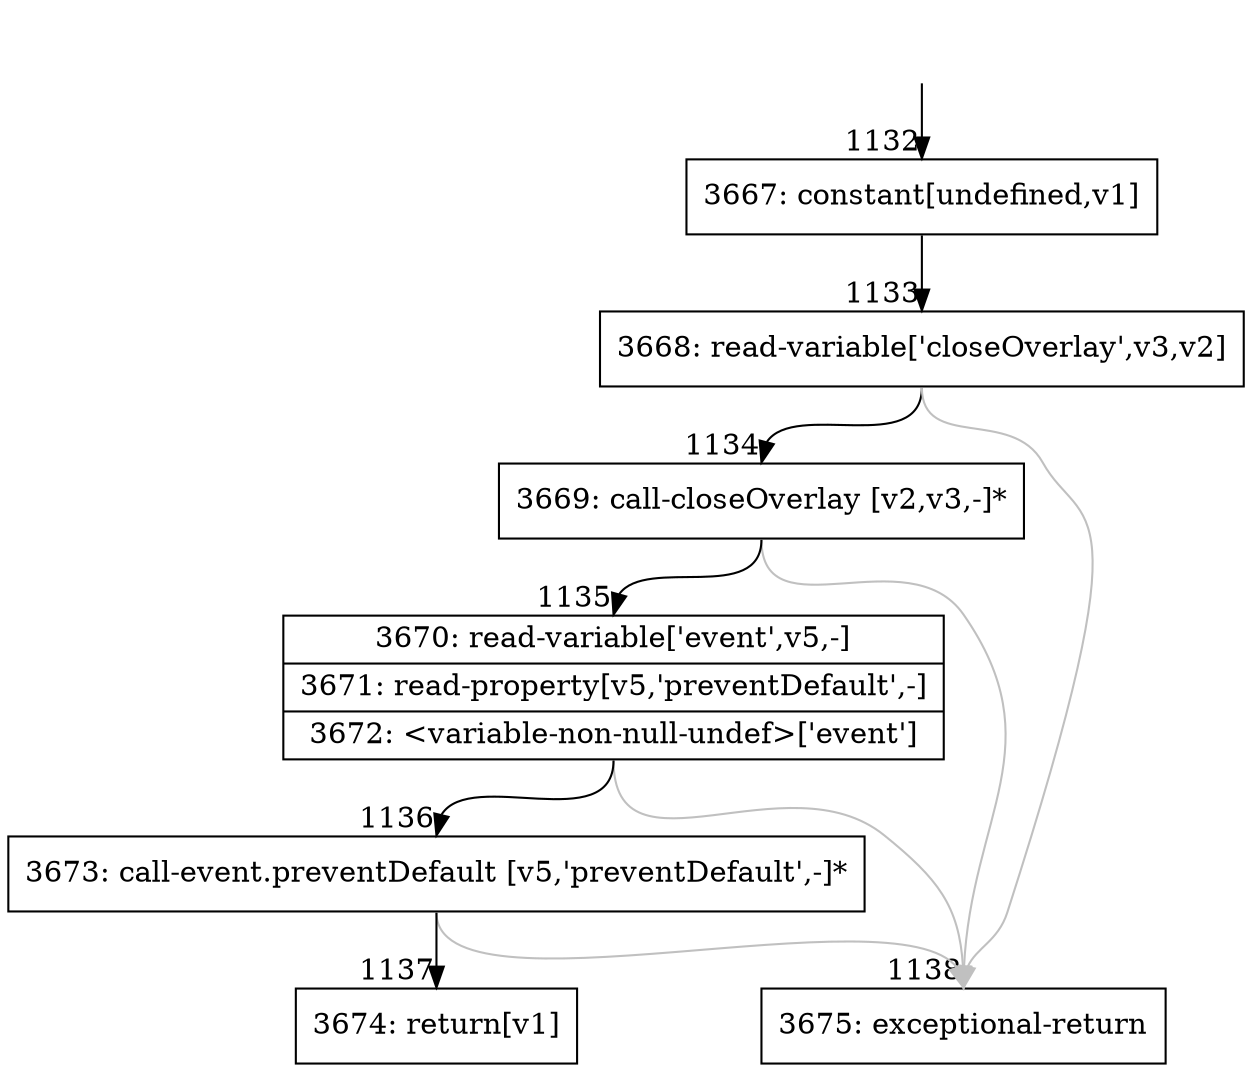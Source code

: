 digraph {
rankdir="TD"
BB_entry75[shape=none,label=""];
BB_entry75 -> BB1132 [tailport=s, headport=n, headlabel="    1132"]
BB1132 [shape=record label="{3667: constant[undefined,v1]}" ] 
BB1132 -> BB1133 [tailport=s, headport=n, headlabel="      1133"]
BB1133 [shape=record label="{3668: read-variable['closeOverlay',v3,v2]}" ] 
BB1133 -> BB1134 [tailport=s, headport=n, headlabel="      1134"]
BB1133 -> BB1138 [tailport=s, headport=n, color=gray, headlabel="      1138"]
BB1134 [shape=record label="{3669: call-closeOverlay [v2,v3,-]*}" ] 
BB1134 -> BB1135 [tailport=s, headport=n, headlabel="      1135"]
BB1134 -> BB1138 [tailport=s, headport=n, color=gray]
BB1135 [shape=record label="{3670: read-variable['event',v5,-]|3671: read-property[v5,'preventDefault',-]|3672: \<variable-non-null-undef\>['event']}" ] 
BB1135 -> BB1136 [tailport=s, headport=n, headlabel="      1136"]
BB1135 -> BB1138 [tailport=s, headport=n, color=gray]
BB1136 [shape=record label="{3673: call-event.preventDefault [v5,'preventDefault',-]*}" ] 
BB1136 -> BB1137 [tailport=s, headport=n, headlabel="      1137"]
BB1136 -> BB1138 [tailport=s, headport=n, color=gray]
BB1137 [shape=record label="{3674: return[v1]}" ] 
BB1138 [shape=record label="{3675: exceptional-return}" ] 
//#$~ 1475
}

